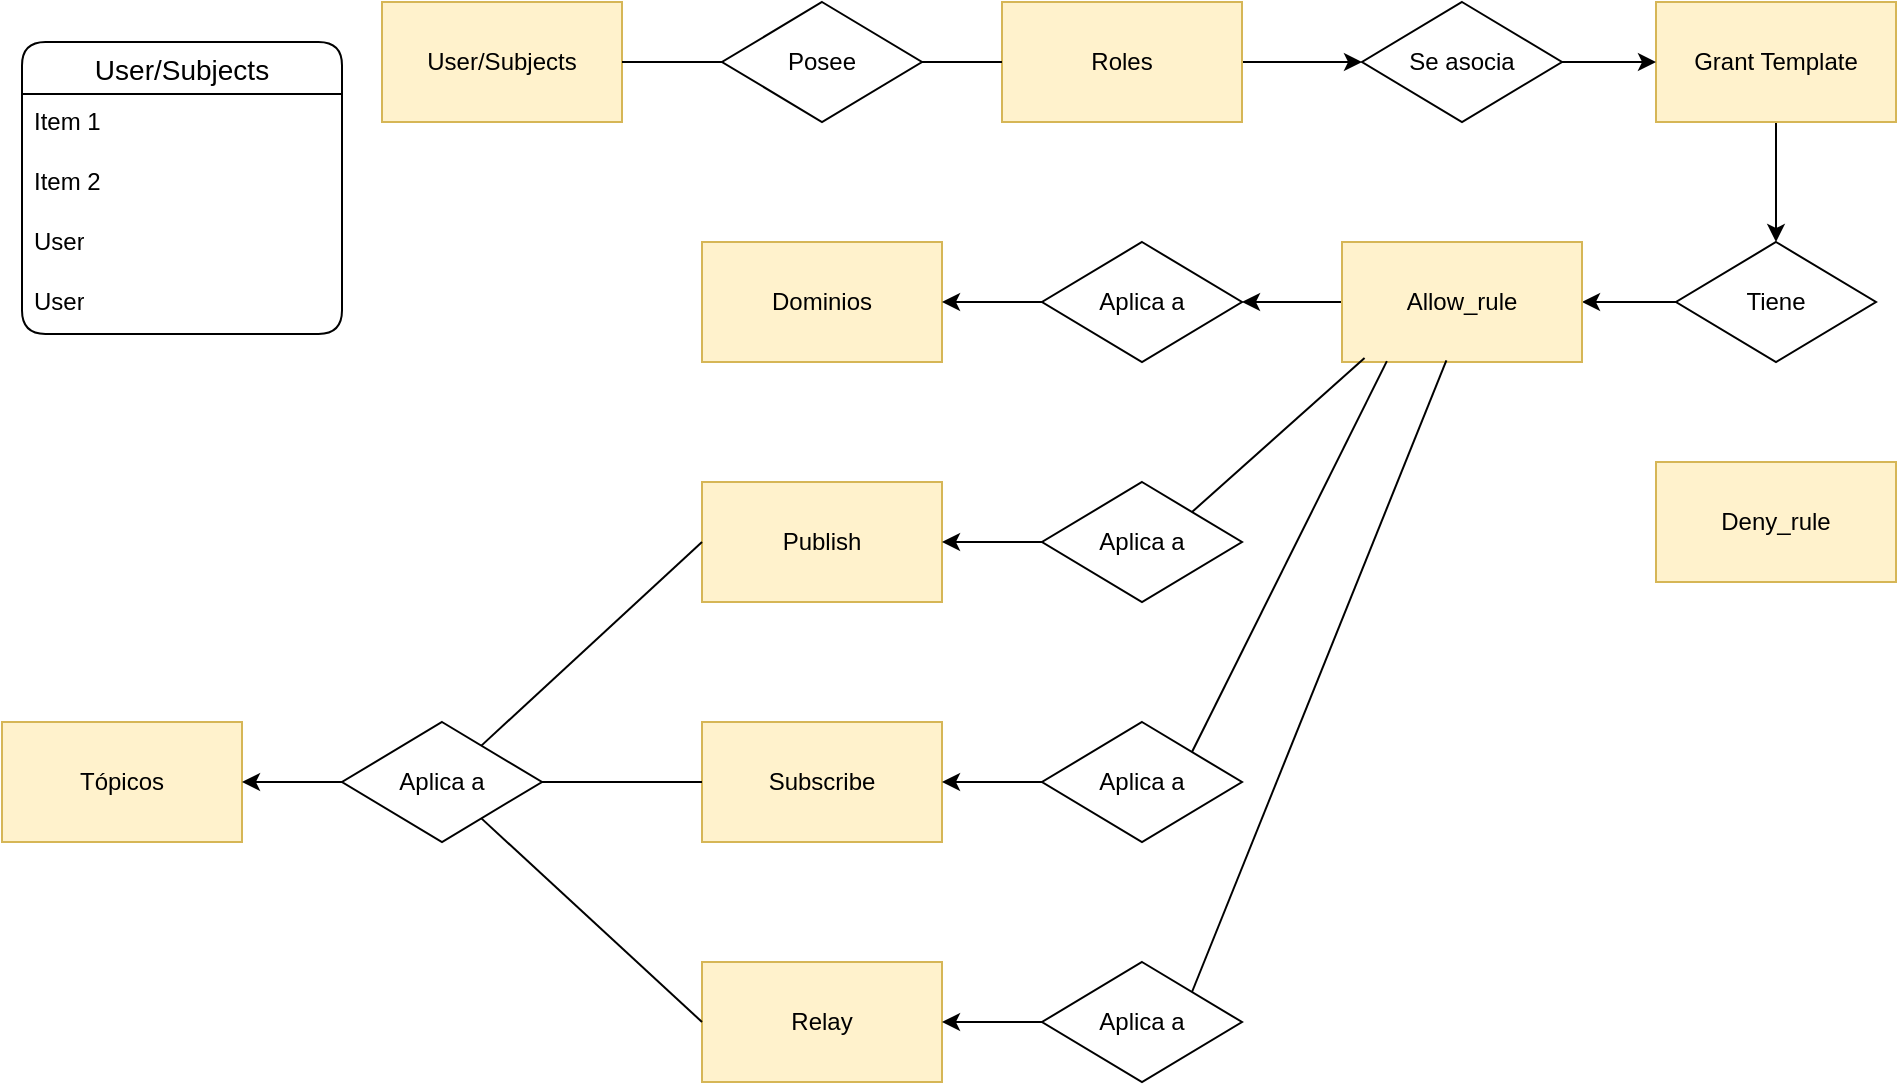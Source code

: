 <mxfile version="27.0.9">
  <diagram name="Página-1" id="D1OPMi6HH4kW0yssrSti">
    <mxGraphModel dx="2324" dy="914" grid="1" gridSize="10" guides="1" tooltips="1" connect="1" arrows="1" fold="1" page="1" pageScale="1" pageWidth="827" pageHeight="1169" math="0" shadow="0">
      <root>
        <mxCell id="0" />
        <mxCell id="1" parent="0" />
        <mxCell id="vwOE9nDR795vpOgheO8--1" value="User/Subjects" style="rounded=0;whiteSpace=wrap;html=1;fillColor=#fff2cc;strokeColor=#d6b656;" parent="1" vertex="1">
          <mxGeometry x="70" y="380" width="120" height="60" as="geometry" />
        </mxCell>
        <mxCell id="vwOE9nDR795vpOgheO8--14" style="edgeStyle=orthogonalEdgeStyle;rounded=0;orthogonalLoop=1;jettySize=auto;html=1;exitX=1;exitY=0.5;exitDx=0;exitDy=0;entryX=0;entryY=0.5;entryDx=0;entryDy=0;" parent="1" source="vwOE9nDR795vpOgheO8--3" target="vwOE9nDR795vpOgheO8--13" edge="1">
          <mxGeometry relative="1" as="geometry" />
        </mxCell>
        <mxCell id="vwOE9nDR795vpOgheO8--3" value="Roles" style="rounded=0;whiteSpace=wrap;html=1;fillColor=#fff2cc;strokeColor=#d6b656;" parent="1" vertex="1">
          <mxGeometry x="380" y="380" width="120" height="60" as="geometry" />
        </mxCell>
        <mxCell id="vwOE9nDR795vpOgheO8--10" style="edgeStyle=orthogonalEdgeStyle;rounded=0;orthogonalLoop=1;jettySize=auto;html=1;entryX=0;entryY=0.5;entryDx=0;entryDy=0;endArrow=none;startFill=0;" parent="1" source="vwOE9nDR795vpOgheO8--6" target="vwOE9nDR795vpOgheO8--3" edge="1">
          <mxGeometry relative="1" as="geometry" />
        </mxCell>
        <mxCell id="vwOE9nDR795vpOgheO8--12" style="edgeStyle=orthogonalEdgeStyle;rounded=0;orthogonalLoop=1;jettySize=auto;html=1;entryX=1;entryY=0.5;entryDx=0;entryDy=0;endArrow=none;startFill=0;" parent="1" source="vwOE9nDR795vpOgheO8--6" target="vwOE9nDR795vpOgheO8--1" edge="1">
          <mxGeometry relative="1" as="geometry" />
        </mxCell>
        <mxCell id="vwOE9nDR795vpOgheO8--6" value="Posee" style="rhombus;whiteSpace=wrap;html=1;" parent="1" vertex="1">
          <mxGeometry x="240" y="380" width="100" height="60" as="geometry" />
        </mxCell>
        <mxCell id="vwOE9nDR795vpOgheO8--20" style="edgeStyle=orthogonalEdgeStyle;rounded=0;orthogonalLoop=1;jettySize=auto;html=1;exitX=0.5;exitY=1;exitDx=0;exitDy=0;entryX=0.5;entryY=0;entryDx=0;entryDy=0;" parent="1" source="vwOE9nDR795vpOgheO8--11" target="vwOE9nDR795vpOgheO8--16" edge="1">
          <mxGeometry relative="1" as="geometry" />
        </mxCell>
        <mxCell id="vwOE9nDR795vpOgheO8--11" value="Grant Template" style="rounded=0;whiteSpace=wrap;html=1;fillColor=#fff2cc;strokeColor=#d6b656;" parent="1" vertex="1">
          <mxGeometry x="707" y="380" width="120" height="60" as="geometry" />
        </mxCell>
        <mxCell id="vwOE9nDR795vpOgheO8--15" style="edgeStyle=orthogonalEdgeStyle;rounded=0;orthogonalLoop=1;jettySize=auto;html=1;exitX=1;exitY=0.5;exitDx=0;exitDy=0;entryX=0;entryY=0.5;entryDx=0;entryDy=0;" parent="1" source="vwOE9nDR795vpOgheO8--13" target="vwOE9nDR795vpOgheO8--11" edge="1">
          <mxGeometry relative="1" as="geometry" />
        </mxCell>
        <mxCell id="vwOE9nDR795vpOgheO8--13" value="Se asocia" style="rhombus;whiteSpace=wrap;html=1;" parent="1" vertex="1">
          <mxGeometry x="560" y="380" width="100" height="60" as="geometry" />
        </mxCell>
        <mxCell id="vwOE9nDR795vpOgheO8--19" style="edgeStyle=orthogonalEdgeStyle;rounded=0;orthogonalLoop=1;jettySize=auto;html=1;exitX=0;exitY=0.5;exitDx=0;exitDy=0;" parent="1" source="vwOE9nDR795vpOgheO8--16" target="vwOE9nDR795vpOgheO8--17" edge="1">
          <mxGeometry relative="1" as="geometry" />
        </mxCell>
        <mxCell id="vwOE9nDR795vpOgheO8--16" value="Tiene" style="rhombus;whiteSpace=wrap;html=1;" parent="1" vertex="1">
          <mxGeometry x="717" y="500" width="100" height="60" as="geometry" />
        </mxCell>
        <mxCell id="vwOE9nDR795vpOgheO8--23" style="edgeStyle=orthogonalEdgeStyle;rounded=0;orthogonalLoop=1;jettySize=auto;html=1;exitX=0;exitY=0.5;exitDx=0;exitDy=0;entryX=1;entryY=0.5;entryDx=0;entryDy=0;" parent="1" source="vwOE9nDR795vpOgheO8--17" target="vwOE9nDR795vpOgheO8--22" edge="1">
          <mxGeometry relative="1" as="geometry" />
        </mxCell>
        <mxCell id="vwOE9nDR795vpOgheO8--17" value="Allow_rule" style="rounded=0;whiteSpace=wrap;html=1;fillColor=#fff2cc;strokeColor=#d6b656;" parent="1" vertex="1">
          <mxGeometry x="550" y="500" width="120" height="60" as="geometry" />
        </mxCell>
        <mxCell id="vwOE9nDR795vpOgheO8--18" value="Deny_rule" style="rounded=0;whiteSpace=wrap;html=1;fillColor=#fff2cc;strokeColor=#d6b656;" parent="1" vertex="1">
          <mxGeometry x="707" y="610" width="120" height="60" as="geometry" />
        </mxCell>
        <mxCell id="vwOE9nDR795vpOgheO8--21" value="Dominios" style="rounded=0;whiteSpace=wrap;html=1;fillColor=#fff2cc;strokeColor=#d6b656;" parent="1" vertex="1">
          <mxGeometry x="230" y="500" width="120" height="60" as="geometry" />
        </mxCell>
        <mxCell id="vwOE9nDR795vpOgheO8--24" style="edgeStyle=orthogonalEdgeStyle;rounded=0;orthogonalLoop=1;jettySize=auto;html=1;exitX=0;exitY=0.5;exitDx=0;exitDy=0;entryX=1;entryY=0.5;entryDx=0;entryDy=0;" parent="1" source="vwOE9nDR795vpOgheO8--22" target="vwOE9nDR795vpOgheO8--21" edge="1">
          <mxGeometry relative="1" as="geometry" />
        </mxCell>
        <mxCell id="vwOE9nDR795vpOgheO8--22" value="Aplica a" style="rhombus;whiteSpace=wrap;html=1;" parent="1" vertex="1">
          <mxGeometry x="400" y="500" width="100" height="60" as="geometry" />
        </mxCell>
        <mxCell id="vwOE9nDR795vpOgheO8--25" value="Publish" style="rounded=0;whiteSpace=wrap;html=1;fillColor=#fff2cc;strokeColor=#d6b656;" parent="1" vertex="1">
          <mxGeometry x="230" y="620" width="120" height="60" as="geometry" />
        </mxCell>
        <mxCell id="vwOE9nDR795vpOgheO8--26" value="Subscribe" style="rounded=0;whiteSpace=wrap;html=1;fillColor=#fff2cc;strokeColor=#d6b656;" parent="1" vertex="1">
          <mxGeometry x="230" y="740" width="120" height="60" as="geometry" />
        </mxCell>
        <mxCell id="vwOE9nDR795vpOgheO8--32" style="edgeStyle=orthogonalEdgeStyle;rounded=0;orthogonalLoop=1;jettySize=auto;html=1;exitX=0;exitY=0.5;exitDx=0;exitDy=0;entryX=1;entryY=0.5;entryDx=0;entryDy=0;" parent="1" source="vwOE9nDR795vpOgheO8--27" target="vwOE9nDR795vpOgheO8--25" edge="1">
          <mxGeometry relative="1" as="geometry" />
        </mxCell>
        <mxCell id="vwOE9nDR795vpOgheO8--27" value="Aplica a" style="rhombus;whiteSpace=wrap;html=1;" parent="1" vertex="1">
          <mxGeometry x="400" y="620" width="100" height="60" as="geometry" />
        </mxCell>
        <mxCell id="vwOE9nDR795vpOgheO8--33" style="edgeStyle=orthogonalEdgeStyle;rounded=0;orthogonalLoop=1;jettySize=auto;html=1;exitX=0;exitY=0.5;exitDx=0;exitDy=0;entryX=1;entryY=0.5;entryDx=0;entryDy=0;" parent="1" source="vwOE9nDR795vpOgheO8--28" target="vwOE9nDR795vpOgheO8--26" edge="1">
          <mxGeometry relative="1" as="geometry" />
        </mxCell>
        <mxCell id="vwOE9nDR795vpOgheO8--28" value="Aplica a" style="rhombus;whiteSpace=wrap;html=1;" parent="1" vertex="1">
          <mxGeometry x="400" y="740" width="100" height="60" as="geometry" />
        </mxCell>
        <mxCell id="vwOE9nDR795vpOgheO8--30" value="" style="endArrow=none;html=1;rounded=0;entryX=0.094;entryY=0.966;entryDx=0;entryDy=0;entryPerimeter=0;exitX=1;exitY=0;exitDx=0;exitDy=0;" parent="1" source="vwOE9nDR795vpOgheO8--27" target="vwOE9nDR795vpOgheO8--17" edge="1">
          <mxGeometry width="50" height="50" relative="1" as="geometry">
            <mxPoint x="520" y="640" as="sourcePoint" />
            <mxPoint x="570" y="590" as="targetPoint" />
          </mxGeometry>
        </mxCell>
        <mxCell id="vwOE9nDR795vpOgheO8--31" value="" style="endArrow=none;html=1;rounded=0;exitX=1;exitY=0;exitDx=0;exitDy=0;entryX=0.187;entryY=0.993;entryDx=0;entryDy=0;entryPerimeter=0;" parent="1" source="vwOE9nDR795vpOgheO8--28" target="vwOE9nDR795vpOgheO8--17" edge="1">
          <mxGeometry width="50" height="50" relative="1" as="geometry">
            <mxPoint x="580" y="767" as="sourcePoint" />
            <mxPoint x="560" y="590" as="targetPoint" />
          </mxGeometry>
        </mxCell>
        <mxCell id="vwOE9nDR795vpOgheO8--34" value="Tópicos" style="rounded=0;whiteSpace=wrap;html=1;fillColor=#fff2cc;strokeColor=#d6b656;" parent="1" vertex="1">
          <mxGeometry x="-120" y="740" width="120" height="60" as="geometry" />
        </mxCell>
        <mxCell id="vwOE9nDR795vpOgheO8--40" style="edgeStyle=orthogonalEdgeStyle;rounded=0;orthogonalLoop=1;jettySize=auto;html=1;exitX=0;exitY=0.5;exitDx=0;exitDy=0;entryX=1;entryY=0.5;entryDx=0;entryDy=0;" parent="1" source="vwOE9nDR795vpOgheO8--35" target="vwOE9nDR795vpOgheO8--34" edge="1">
          <mxGeometry relative="1" as="geometry" />
        </mxCell>
        <mxCell id="vwOE9nDR795vpOgheO8--35" value="Aplica a" style="rhombus;whiteSpace=wrap;html=1;" parent="1" vertex="1">
          <mxGeometry x="50" y="740" width="100" height="60" as="geometry" />
        </mxCell>
        <mxCell id="vwOE9nDR795vpOgheO8--38" value="" style="endArrow=none;html=1;rounded=0;entryX=0;entryY=0.5;entryDx=0;entryDy=0;" parent="1" source="vwOE9nDR795vpOgheO8--35" target="vwOE9nDR795vpOgheO8--25" edge="1">
          <mxGeometry width="50" height="50" relative="1" as="geometry">
            <mxPoint x="330" y="660" as="sourcePoint" />
            <mxPoint x="380" y="610" as="targetPoint" />
          </mxGeometry>
        </mxCell>
        <mxCell id="vwOE9nDR795vpOgheO8--39" value="" style="endArrow=none;html=1;rounded=0;exitX=1;exitY=0.5;exitDx=0;exitDy=0;entryX=0;entryY=0.5;entryDx=0;entryDy=0;" parent="1" source="vwOE9nDR795vpOgheO8--35" target="vwOE9nDR795vpOgheO8--26" edge="1">
          <mxGeometry width="50" height="50" relative="1" as="geometry">
            <mxPoint x="330" y="660" as="sourcePoint" />
            <mxPoint x="380" y="610" as="targetPoint" />
          </mxGeometry>
        </mxCell>
        <mxCell id="vwOE9nDR795vpOgheO8--41" value="User/Subjects" style="swimlane;fontStyle=0;childLayout=stackLayout;horizontal=1;startSize=26;horizontalStack=0;resizeParent=1;resizeParentMax=0;resizeLast=0;collapsible=1;marginBottom=0;align=center;fontSize=14;rounded=1;" parent="1" vertex="1">
          <mxGeometry x="-110" y="400" width="160" height="146" as="geometry">
            <mxRectangle x="-110" y="400" width="130" height="30" as="alternateBounds" />
          </mxGeometry>
        </mxCell>
        <mxCell id="vwOE9nDR795vpOgheO8--42" value="Item 1" style="text;strokeColor=none;fillColor=none;spacingLeft=4;spacingRight=4;overflow=hidden;rotatable=0;points=[[0,0.5],[1,0.5]];portConstraint=eastwest;fontSize=12;whiteSpace=wrap;html=1;" parent="vwOE9nDR795vpOgheO8--41" vertex="1">
          <mxGeometry y="26" width="160" height="30" as="geometry" />
        </mxCell>
        <mxCell id="vwOE9nDR795vpOgheO8--43" value="Item 2" style="text;strokeColor=none;fillColor=none;spacingLeft=4;spacingRight=4;overflow=hidden;rotatable=0;points=[[0,0.5],[1,0.5]];portConstraint=eastwest;fontSize=12;whiteSpace=wrap;html=1;" parent="vwOE9nDR795vpOgheO8--41" vertex="1">
          <mxGeometry y="56" width="160" height="30" as="geometry" />
        </mxCell>
        <mxCell id="vwOE9nDR795vpOgheO8--44" value="User" style="text;strokeColor=none;fillColor=none;spacingLeft=4;spacingRight=4;overflow=hidden;rotatable=0;points=[[0,0.5],[1,0.5]];portConstraint=eastwest;fontSize=12;whiteSpace=wrap;html=1;" parent="vwOE9nDR795vpOgheO8--41" vertex="1">
          <mxGeometry y="86" width="160" height="30" as="geometry" />
        </mxCell>
        <mxCell id="vwOE9nDR795vpOgheO8--46" value="User" style="text;strokeColor=none;fillColor=none;spacingLeft=4;spacingRight=4;overflow=hidden;rotatable=0;points=[[0,0.5],[1,0.5]];portConstraint=eastwest;fontSize=12;whiteSpace=wrap;html=1;" parent="vwOE9nDR795vpOgheO8--41" vertex="1">
          <mxGeometry y="116" width="160" height="30" as="geometry" />
        </mxCell>
        <mxCell id="XXo9QeE8-_twZQrDKQb5-1" value="Relay" style="rounded=0;whiteSpace=wrap;html=1;fillColor=#fff2cc;strokeColor=#d6b656;" vertex="1" parent="1">
          <mxGeometry x="230" y="860" width="120" height="60" as="geometry" />
        </mxCell>
        <mxCell id="XXo9QeE8-_twZQrDKQb5-3" style="edgeStyle=orthogonalEdgeStyle;rounded=0;orthogonalLoop=1;jettySize=auto;html=1;exitX=0;exitY=0.5;exitDx=0;exitDy=0;entryX=1;entryY=0.5;entryDx=0;entryDy=0;" edge="1" parent="1" source="XXo9QeE8-_twZQrDKQb5-2" target="XXo9QeE8-_twZQrDKQb5-1">
          <mxGeometry relative="1" as="geometry" />
        </mxCell>
        <mxCell id="XXo9QeE8-_twZQrDKQb5-2" value="Aplica a" style="rhombus;whiteSpace=wrap;html=1;" vertex="1" parent="1">
          <mxGeometry x="400" y="860" width="100" height="60" as="geometry" />
        </mxCell>
        <mxCell id="XXo9QeE8-_twZQrDKQb5-5" value="" style="endArrow=none;html=1;rounded=0;exitX=0;exitY=0.5;exitDx=0;exitDy=0;" edge="1" parent="1" source="XXo9QeE8-_twZQrDKQb5-1" target="vwOE9nDR795vpOgheO8--35">
          <mxGeometry width="50" height="50" relative="1" as="geometry">
            <mxPoint x="570" y="590" as="sourcePoint" />
            <mxPoint x="620" y="540" as="targetPoint" />
          </mxGeometry>
        </mxCell>
        <mxCell id="XXo9QeE8-_twZQrDKQb5-6" value="" style="endArrow=none;html=1;rounded=0;entryX=0.435;entryY=0.987;entryDx=0;entryDy=0;entryPerimeter=0;exitX=1;exitY=0;exitDx=0;exitDy=0;" edge="1" parent="1" source="XXo9QeE8-_twZQrDKQb5-2" target="vwOE9nDR795vpOgheO8--17">
          <mxGeometry width="50" height="50" relative="1" as="geometry">
            <mxPoint x="540" y="710" as="sourcePoint" />
            <mxPoint x="590" y="660" as="targetPoint" />
          </mxGeometry>
        </mxCell>
      </root>
    </mxGraphModel>
  </diagram>
</mxfile>
